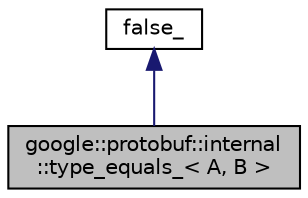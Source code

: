 digraph "google::protobuf::internal::type_equals_&lt; A, B &gt;"
{
 // LATEX_PDF_SIZE
  edge [fontname="Helvetica",fontsize="10",labelfontname="Helvetica",labelfontsize="10"];
  node [fontname="Helvetica",fontsize="10",shape=record];
  Node1 [label="google::protobuf::internal\l::type_equals_\< A, B \>",height=0.2,width=0.4,color="black", fillcolor="grey75", style="filled", fontcolor="black",tooltip=" "];
  Node2 -> Node1 [dir="back",color="midnightblue",fontsize="10",style="solid",fontname="Helvetica"];
  Node2 [label="false_",height=0.2,width=0.4,color="black", fillcolor="white", style="filled",URL="$structgoogle_1_1protobuf_1_1internal_1_1integral__constant.html",tooltip=" "];
}
